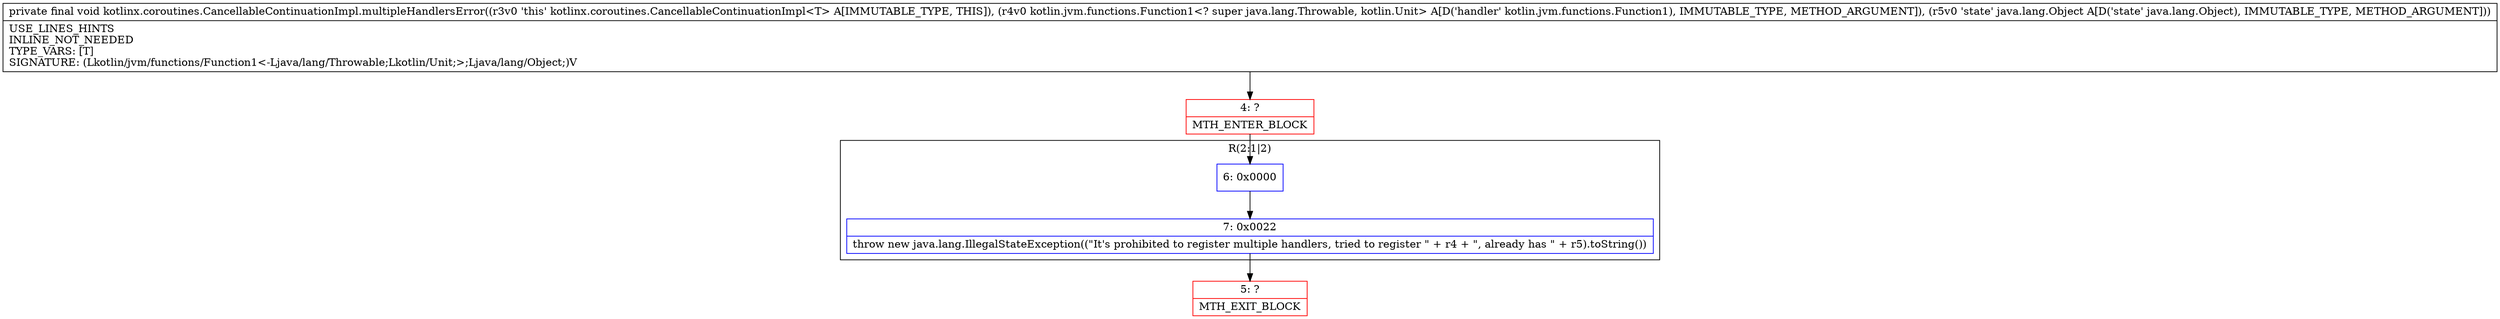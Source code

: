 digraph "CFG forkotlinx.coroutines.CancellableContinuationImpl.multipleHandlersError(Lkotlin\/jvm\/functions\/Function1;Ljava\/lang\/Object;)V" {
subgraph cluster_Region_1073610655 {
label = "R(2:1|2)";
node [shape=record,color=blue];
Node_6 [shape=record,label="{6\:\ 0x0000}"];
Node_7 [shape=record,label="{7\:\ 0x0022|throw new java.lang.IllegalStateException((\"It's prohibited to register multiple handlers, tried to register \" + r4 + \", already has \" + r5).toString())\l}"];
}
Node_4 [shape=record,color=red,label="{4\:\ ?|MTH_ENTER_BLOCK\l}"];
Node_5 [shape=record,color=red,label="{5\:\ ?|MTH_EXIT_BLOCK\l}"];
MethodNode[shape=record,label="{private final void kotlinx.coroutines.CancellableContinuationImpl.multipleHandlersError((r3v0 'this' kotlinx.coroutines.CancellableContinuationImpl\<T\> A[IMMUTABLE_TYPE, THIS]), (r4v0 kotlin.jvm.functions.Function1\<? super java.lang.Throwable, kotlin.Unit\> A[D('handler' kotlin.jvm.functions.Function1), IMMUTABLE_TYPE, METHOD_ARGUMENT]), (r5v0 'state' java.lang.Object A[D('state' java.lang.Object), IMMUTABLE_TYPE, METHOD_ARGUMENT]))  | USE_LINES_HINTS\lINLINE_NOT_NEEDED\lTYPE_VARS: [T]\lSIGNATURE: (Lkotlin\/jvm\/functions\/Function1\<\-Ljava\/lang\/Throwable;Lkotlin\/Unit;\>;Ljava\/lang\/Object;)V\l}"];
MethodNode -> Node_4;Node_6 -> Node_7;
Node_7 -> Node_5;
Node_4 -> Node_6;
}

